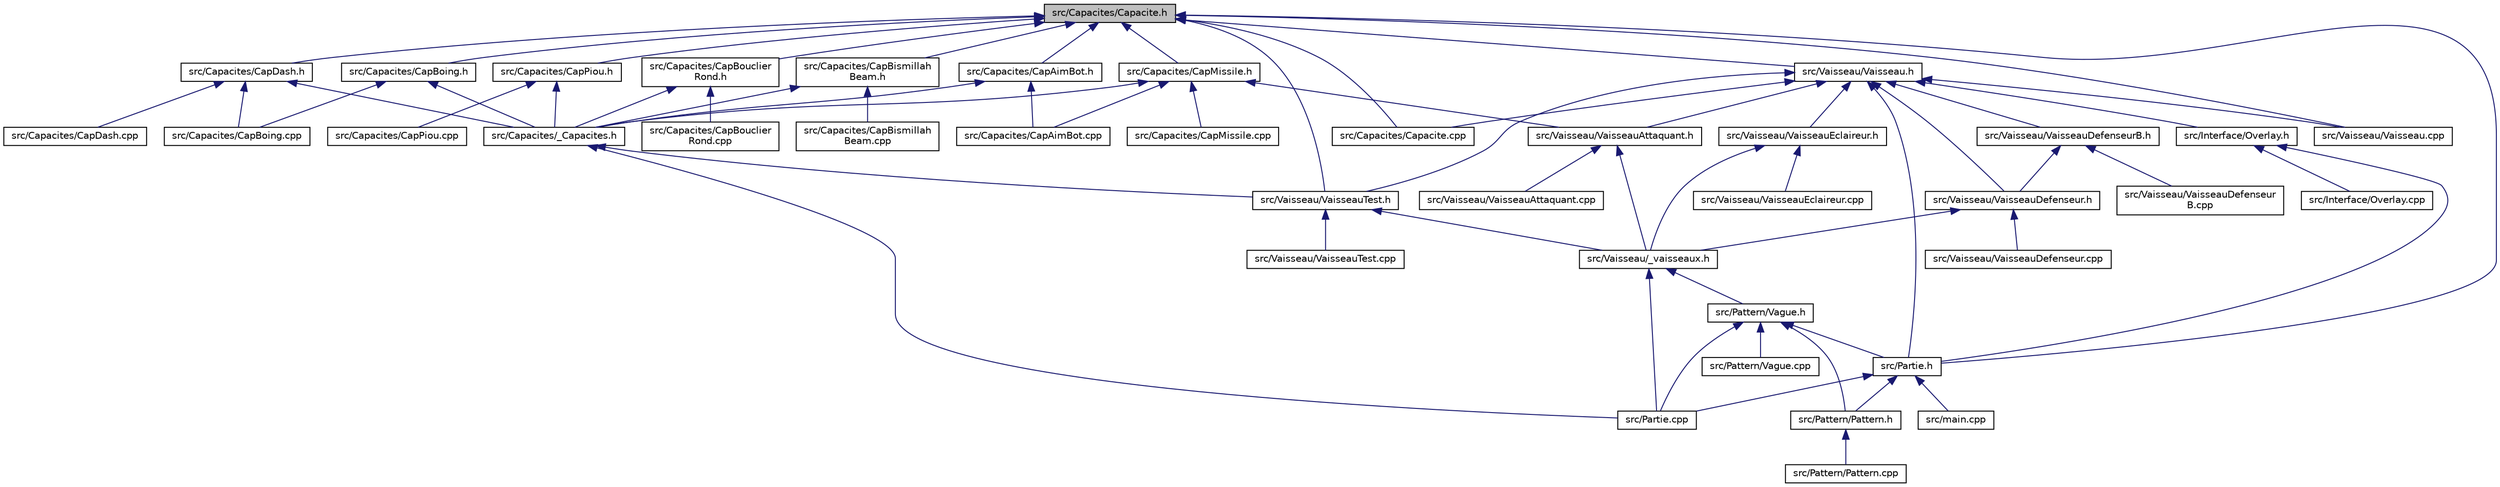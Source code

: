 digraph "src/Capacites/Capacite.h"
{
 // INTERACTIVE_SVG=YES
  edge [fontname="Helvetica",fontsize="10",labelfontname="Helvetica",labelfontsize="10"];
  node [fontname="Helvetica",fontsize="10",shape=record];
  Node12 [label="src/Capacites/Capacite.h",height=0.2,width=0.4,color="black", fillcolor="grey75", style="filled", fontcolor="black"];
  Node12 -> Node13 [dir="back",color="midnightblue",fontsize="10",style="solid"];
  Node13 [label="src/Capacites/CapBoing.h",height=0.2,width=0.4,color="black", fillcolor="white", style="filled",URL="$_cap_boing_8h.html"];
  Node13 -> Node14 [dir="back",color="midnightblue",fontsize="10",style="solid"];
  Node14 [label="src/Capacites/_Capacites.h",height=0.2,width=0.4,color="black", fillcolor="white", style="filled",URL="$___capacites_8h.html"];
  Node14 -> Node15 [dir="back",color="midnightblue",fontsize="10",style="solid"];
  Node15 [label="src/Vaisseau/VaisseauTest.h",height=0.2,width=0.4,color="black", fillcolor="white", style="filled",URL="$_vaisseau_test_8h.html"];
  Node15 -> Node16 [dir="back",color="midnightblue",fontsize="10",style="solid"];
  Node16 [label="src/Vaisseau/_vaisseaux.h",height=0.2,width=0.4,color="black", fillcolor="white", style="filled",URL="$__vaisseaux_8h.html"];
  Node16 -> Node17 [dir="back",color="midnightblue",fontsize="10",style="solid"];
  Node17 [label="src/Pattern/Vague.h",height=0.2,width=0.4,color="black", fillcolor="white", style="filled",URL="$_vague_8h.html"];
  Node17 -> Node18 [dir="back",color="midnightblue",fontsize="10",style="solid"];
  Node18 [label="src/Partie.h",height=0.2,width=0.4,color="black", fillcolor="white", style="filled",URL="$_partie_8h.html"];
  Node18 -> Node19 [dir="back",color="midnightblue",fontsize="10",style="solid"];
  Node19 [label="src/main.cpp",height=0.2,width=0.4,color="black", fillcolor="white", style="filled",URL="$main_8cpp.html"];
  Node18 -> Node20 [dir="back",color="midnightblue",fontsize="10",style="solid"];
  Node20 [label="src/Partie.cpp",height=0.2,width=0.4,color="black", fillcolor="white", style="filled",URL="$_partie_8cpp.html"];
  Node18 -> Node21 [dir="back",color="midnightblue",fontsize="10",style="solid"];
  Node21 [label="src/Pattern/Pattern.h",height=0.2,width=0.4,color="black", fillcolor="white", style="filled",URL="$_pattern_8h.html"];
  Node21 -> Node22 [dir="back",color="midnightblue",fontsize="10",style="solid"];
  Node22 [label="src/Pattern/Pattern.cpp",height=0.2,width=0.4,color="black", fillcolor="white", style="filled",URL="$_pattern_8cpp.html"];
  Node17 -> Node20 [dir="back",color="midnightblue",fontsize="10",style="solid"];
  Node17 -> Node21 [dir="back",color="midnightblue",fontsize="10",style="solid"];
  Node17 -> Node23 [dir="back",color="midnightblue",fontsize="10",style="solid"];
  Node23 [label="src/Pattern/Vague.cpp",height=0.2,width=0.4,color="black", fillcolor="white", style="filled",URL="$_vague_8cpp.html"];
  Node16 -> Node20 [dir="back",color="midnightblue",fontsize="10",style="solid"];
  Node15 -> Node24 [dir="back",color="midnightblue",fontsize="10",style="solid"];
  Node24 [label="src/Vaisseau/VaisseauTest.cpp",height=0.2,width=0.4,color="black", fillcolor="white", style="filled",URL="$_vaisseau_test_8cpp.html"];
  Node14 -> Node20 [dir="back",color="midnightblue",fontsize="10",style="solid"];
  Node13 -> Node25 [dir="back",color="midnightblue",fontsize="10",style="solid"];
  Node25 [label="src/Capacites/CapBoing.cpp",height=0.2,width=0.4,color="black", fillcolor="white", style="filled",URL="$_cap_boing_8cpp.html"];
  Node12 -> Node26 [dir="back",color="midnightblue",fontsize="10",style="solid"];
  Node26 [label="src/Capacites/CapPiou.h",height=0.2,width=0.4,color="black", fillcolor="white", style="filled",URL="$_cap_piou_8h.html"];
  Node26 -> Node14 [dir="back",color="midnightblue",fontsize="10",style="solid"];
  Node26 -> Node27 [dir="back",color="midnightblue",fontsize="10",style="solid"];
  Node27 [label="src/Capacites/CapPiou.cpp",height=0.2,width=0.4,color="black", fillcolor="white", style="filled",URL="$_cap_piou_8cpp.html"];
  Node12 -> Node28 [dir="back",color="midnightblue",fontsize="10",style="solid"];
  Node28 [label="src/Capacites/CapDash.h",height=0.2,width=0.4,color="black", fillcolor="white", style="filled",URL="$_cap_dash_8h.html"];
  Node28 -> Node14 [dir="back",color="midnightblue",fontsize="10",style="solid"];
  Node28 -> Node25 [dir="back",color="midnightblue",fontsize="10",style="solid"];
  Node28 -> Node29 [dir="back",color="midnightblue",fontsize="10",style="solid"];
  Node29 [label="src/Capacites/CapDash.cpp",height=0.2,width=0.4,color="black", fillcolor="white", style="filled",URL="$_cap_dash_8cpp.html"];
  Node12 -> Node30 [dir="back",color="midnightblue",fontsize="10",style="solid"];
  Node30 [label="src/Capacites/CapMissile.h",height=0.2,width=0.4,color="black", fillcolor="white", style="filled",URL="$_cap_missile_8h.html"];
  Node30 -> Node14 [dir="back",color="midnightblue",fontsize="10",style="solid"];
  Node30 -> Node31 [dir="back",color="midnightblue",fontsize="10",style="solid"];
  Node31 [label="src/Capacites/CapAimBot.cpp",height=0.2,width=0.4,color="black", fillcolor="white", style="filled",URL="$_cap_aim_bot_8cpp.html"];
  Node30 -> Node32 [dir="back",color="midnightblue",fontsize="10",style="solid"];
  Node32 [label="src/Capacites/CapMissile.cpp",height=0.2,width=0.4,color="black", fillcolor="white", style="filled",URL="$_cap_missile_8cpp.html"];
  Node30 -> Node33 [dir="back",color="midnightblue",fontsize="10",style="solid"];
  Node33 [label="src/Vaisseau/VaisseauAttaquant.h",height=0.2,width=0.4,color="black", fillcolor="white", style="filled",URL="$_vaisseau_attaquant_8h.html"];
  Node33 -> Node16 [dir="back",color="midnightblue",fontsize="10",style="solid"];
  Node33 -> Node34 [dir="back",color="midnightblue",fontsize="10",style="solid"];
  Node34 [label="src/Vaisseau/VaisseauAttaquant.cpp",height=0.2,width=0.4,color="black", fillcolor="white", style="filled",URL="$_vaisseau_attaquant_8cpp.html"];
  Node12 -> Node35 [dir="back",color="midnightblue",fontsize="10",style="solid"];
  Node35 [label="src/Capacites/CapBouclier\lRond.h",height=0.2,width=0.4,color="black", fillcolor="white", style="filled",URL="$_cap_bouclier_rond_8h.html"];
  Node35 -> Node14 [dir="back",color="midnightblue",fontsize="10",style="solid"];
  Node35 -> Node36 [dir="back",color="midnightblue",fontsize="10",style="solid"];
  Node36 [label="src/Capacites/CapBouclier\lRond.cpp",height=0.2,width=0.4,color="black", fillcolor="white", style="filled",URL="$_cap_bouclier_rond_8cpp.html"];
  Node12 -> Node37 [dir="back",color="midnightblue",fontsize="10",style="solid"];
  Node37 [label="src/Capacites/CapAimBot.h",height=0.2,width=0.4,color="black", fillcolor="white", style="filled",URL="$_cap_aim_bot_8h.html"];
  Node37 -> Node14 [dir="back",color="midnightblue",fontsize="10",style="solid"];
  Node37 -> Node31 [dir="back",color="midnightblue",fontsize="10",style="solid"];
  Node12 -> Node38 [dir="back",color="midnightblue",fontsize="10",style="solid"];
  Node38 [label="src/Capacites/CapBismillah\lBeam.h",height=0.2,width=0.4,color="black", fillcolor="white", style="filled",URL="$_cap_bismillah_beam_8h.html"];
  Node38 -> Node14 [dir="back",color="midnightblue",fontsize="10",style="solid"];
  Node38 -> Node39 [dir="back",color="midnightblue",fontsize="10",style="solid"];
  Node39 [label="src/Capacites/CapBismillah\lBeam.cpp",height=0.2,width=0.4,color="black", fillcolor="white", style="filled",URL="$_cap_bismillah_beam_8cpp.html"];
  Node12 -> Node40 [dir="back",color="midnightblue",fontsize="10",style="solid"];
  Node40 [label="src/Capacites/Capacite.cpp",height=0.2,width=0.4,color="black", fillcolor="white", style="filled",URL="$_capacite_8cpp.html"];
  Node12 -> Node41 [dir="back",color="midnightblue",fontsize="10",style="solid"];
  Node41 [label="src/Vaisseau/Vaisseau.h",height=0.2,width=0.4,color="black", fillcolor="white", style="filled",URL="$_vaisseau_8h.html"];
  Node41 -> Node40 [dir="back",color="midnightblue",fontsize="10",style="solid"];
  Node41 -> Node42 [dir="back",color="midnightblue",fontsize="10",style="solid"];
  Node42 [label="src/Interface/Overlay.h",height=0.2,width=0.4,color="black", fillcolor="white", style="filled",URL="$_overlay_8h.html"];
  Node42 -> Node43 [dir="back",color="midnightblue",fontsize="10",style="solid"];
  Node43 [label="src/Interface/Overlay.cpp",height=0.2,width=0.4,color="black", fillcolor="white", style="filled",URL="$_overlay_8cpp.html"];
  Node42 -> Node18 [dir="back",color="midnightblue",fontsize="10",style="solid"];
  Node41 -> Node18 [dir="back",color="midnightblue",fontsize="10",style="solid"];
  Node41 -> Node44 [dir="back",color="midnightblue",fontsize="10",style="solid"];
  Node44 [label="src/Vaisseau/VaisseauEclaireur.h",height=0.2,width=0.4,color="black", fillcolor="white", style="filled",URL="$_vaisseau_eclaireur_8h.html"];
  Node44 -> Node16 [dir="back",color="midnightblue",fontsize="10",style="solid"];
  Node44 -> Node45 [dir="back",color="midnightblue",fontsize="10",style="solid"];
  Node45 [label="src/Vaisseau/VaisseauEclaireur.cpp",height=0.2,width=0.4,color="black", fillcolor="white", style="filled",URL="$_vaisseau_eclaireur_8cpp.html"];
  Node41 -> Node15 [dir="back",color="midnightblue",fontsize="10",style="solid"];
  Node41 -> Node33 [dir="back",color="midnightblue",fontsize="10",style="solid"];
  Node41 -> Node46 [dir="back",color="midnightblue",fontsize="10",style="solid"];
  Node46 [label="src/Vaisseau/VaisseauDefenseur.h",height=0.2,width=0.4,color="black", fillcolor="white", style="filled",URL="$_vaisseau_defenseur_8h.html"];
  Node46 -> Node16 [dir="back",color="midnightblue",fontsize="10",style="solid"];
  Node46 -> Node47 [dir="back",color="midnightblue",fontsize="10",style="solid"];
  Node47 [label="src/Vaisseau/VaisseauDefenseur.cpp",height=0.2,width=0.4,color="black", fillcolor="white", style="filled",URL="$_vaisseau_defenseur_8cpp.html"];
  Node41 -> Node48 [dir="back",color="midnightblue",fontsize="10",style="solid"];
  Node48 [label="src/Vaisseau/VaisseauDefenseurB.h",height=0.2,width=0.4,color="black", fillcolor="white", style="filled",URL="$_vaisseau_defenseur_b_8h.html"];
  Node48 -> Node46 [dir="back",color="midnightblue",fontsize="10",style="solid"];
  Node48 -> Node49 [dir="back",color="midnightblue",fontsize="10",style="solid"];
  Node49 [label="src/Vaisseau/VaisseauDefenseur\lB.cpp",height=0.2,width=0.4,color="black", fillcolor="white", style="filled",URL="$_vaisseau_defenseur_b_8cpp.html"];
  Node41 -> Node50 [dir="back",color="midnightblue",fontsize="10",style="solid"];
  Node50 [label="src/Vaisseau/Vaisseau.cpp",height=0.2,width=0.4,color="black", fillcolor="white", style="filled",URL="$_vaisseau_8cpp.html"];
  Node12 -> Node18 [dir="back",color="midnightblue",fontsize="10",style="solid"];
  Node12 -> Node15 [dir="back",color="midnightblue",fontsize="10",style="solid"];
  Node12 -> Node50 [dir="back",color="midnightblue",fontsize="10",style="solid"];
}
